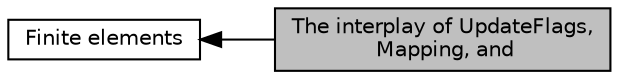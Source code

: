 digraph "The interplay of UpdateFlags, Mapping, and"
{
  edge [fontname="Helvetica",fontsize="10",labelfontname="Helvetica",labelfontsize="10"];
  node [fontname="Helvetica",fontsize="10",shape=box];
  rankdir=LR;
  Node2 [label="Finite elements",height=0.2,width=0.4,color="black", fillcolor="white", style="filled",URL="$group__feall.html",tooltip="All classes related to shape functions and to access to shape functions. This concerns the actual val..."];
  Node1 [label="The interplay of UpdateFlags,\l Mapping, and",height=0.2,width=0.4,color="black", fillcolor="grey75", style="filled", fontcolor="black",tooltip="FiniteElement in FEValues."];
  Node2->Node1 [shape=plaintext, dir="back", style="solid"];
}
